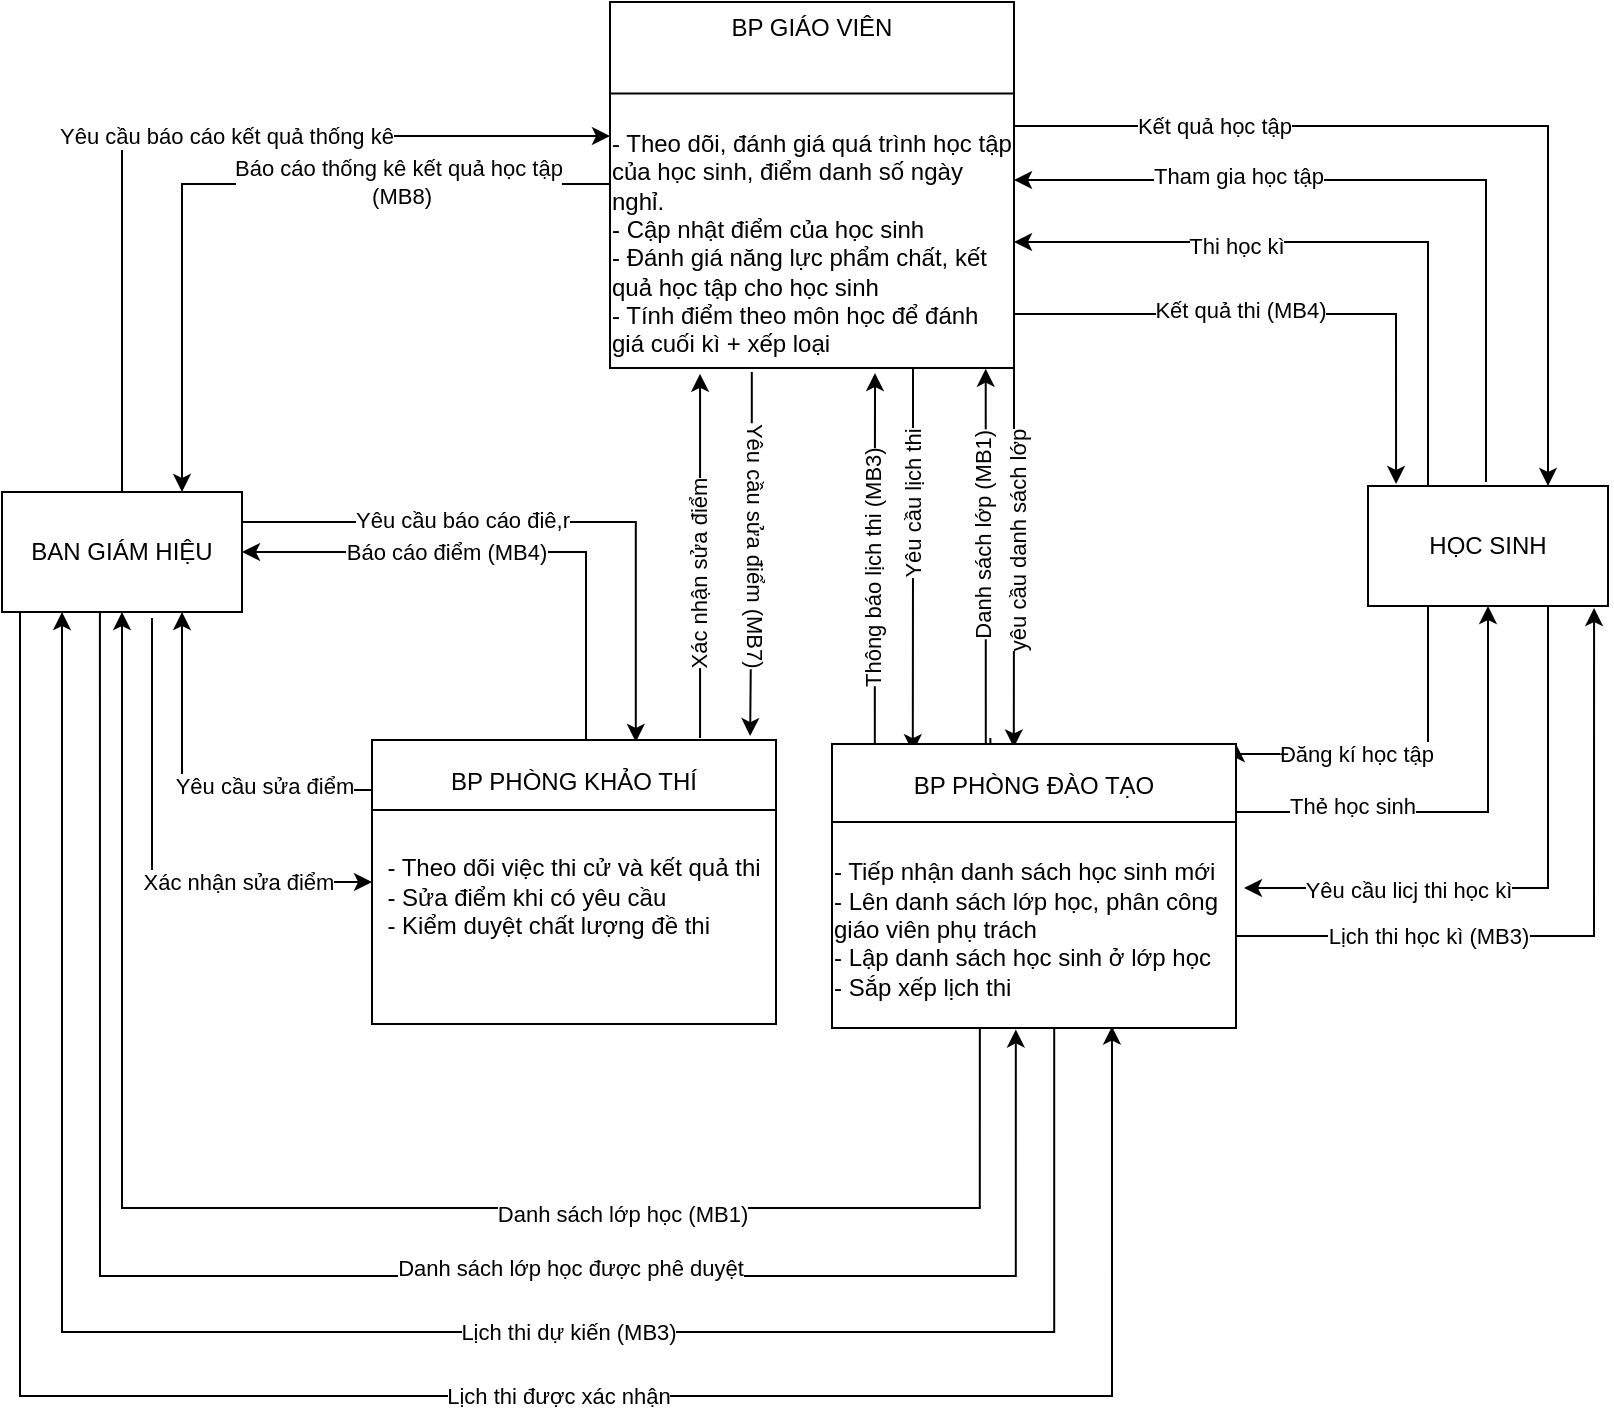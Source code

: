 <mxfile version="14.6.12" type="github">
  <diagram id="lnP5_x3WHc8F7bBJ7GBY" name="Page-1">
    <mxGraphModel dx="1139" dy="634" grid="0" gridSize="10" guides="1" tooltips="1" connect="1" arrows="1" fold="1" page="1" pageScale="1" pageWidth="850" pageHeight="1100" background="#ffffff" math="0" shadow="0">
      <root>
        <mxCell id="0" />
        <mxCell id="1" parent="0" />
        <mxCell id="ej8n5WV3FJ-Urs8y3LaV-1" style="edgeStyle=orthogonalEdgeStyle;rounded=0;orthogonalLoop=1;jettySize=auto;html=1;entryX=0.5;entryY=1;entryDx=0;entryDy=0;exitX=1;exitY=0.25;exitDx=0;exitDy=0;" parent="1" source="Q-wMo99p0fWlmq5nX4fM-3" target="ej8n5WV3FJ-Urs8y3LaV-25" edge="1">
          <mxGeometry relative="1" as="geometry">
            <mxPoint x="566.04" y="481.04" as="sourcePoint" />
            <Array as="points">
              <mxPoint x="652" y="483" />
              <mxPoint x="778" y="483" />
            </Array>
          </mxGeometry>
        </mxCell>
        <mxCell id="ej8n5WV3FJ-Urs8y3LaV-2" value="Thẻ học sinh" style="edgeLabel;html=1;align=center;verticalAlign=middle;resizable=0;points=[];" parent="ej8n5WV3FJ-Urs8y3LaV-1" vertex="1" connectable="0">
          <mxGeometry x="0.05" y="-1" relative="1" as="geometry">
            <mxPoint x="-62" y="-4" as="offset" />
          </mxGeometry>
        </mxCell>
        <mxCell id="ej8n5WV3FJ-Urs8y3LaV-3" style="edgeStyle=orthogonalEdgeStyle;rounded=0;orthogonalLoop=1;jettySize=auto;html=1;entryX=0.942;entryY=1.017;entryDx=0;entryDy=0;exitX=1;exitY=0.75;exitDx=0;exitDy=0;entryPerimeter=0;" parent="1" source="Q-wMo99p0fWlmq5nX4fM-3" target="ej8n5WV3FJ-Urs8y3LaV-25" edge="1">
          <mxGeometry relative="1" as="geometry">
            <Array as="points">
              <mxPoint x="831" y="545" />
            </Array>
            <mxPoint x="551.04" y="485.04" as="sourcePoint" />
          </mxGeometry>
        </mxCell>
        <mxCell id="ej8n5WV3FJ-Urs8y3LaV-4" value="Lịch thi học kì (MB3)" style="edgeLabel;html=1;align=center;verticalAlign=middle;resizable=0;points=[];" parent="ej8n5WV3FJ-Urs8y3LaV-3" vertex="1" connectable="0">
          <mxGeometry x="-0.137" y="-2" relative="1" as="geometry">
            <mxPoint x="-46" y="-2" as="offset" />
          </mxGeometry>
        </mxCell>
        <mxCell id="ej8n5WV3FJ-Urs8y3LaV-5" style="edgeStyle=orthogonalEdgeStyle;rounded=0;orthogonalLoop=1;jettySize=auto;html=1;entryX=0.75;entryY=0;entryDx=0;entryDy=0;" parent="1" source="Q-wMo99p0fWlmq5nX4fM-2" target="ej8n5WV3FJ-Urs8y3LaV-25" edge="1">
          <mxGeometry relative="1" as="geometry">
            <Array as="points">
              <mxPoint x="395" y="140" />
              <mxPoint x="808" y="140" />
            </Array>
            <mxPoint x="401" y="221" as="sourcePoint" />
          </mxGeometry>
        </mxCell>
        <mxCell id="ej8n5WV3FJ-Urs8y3LaV-6" value="Kết quả học tập" style="edgeLabel;html=1;align=center;verticalAlign=middle;resizable=0;points=[];" parent="ej8n5WV3FJ-Urs8y3LaV-5" vertex="1" connectable="0">
          <mxGeometry x="-0.089" y="-1" relative="1" as="geometry">
            <mxPoint x="-104" y="-1" as="offset" />
          </mxGeometry>
        </mxCell>
        <mxCell id="ej8n5WV3FJ-Urs8y3LaV-7" style="edgeStyle=orthogonalEdgeStyle;rounded=0;orthogonalLoop=1;jettySize=auto;html=1;entryX=0.75;entryY=0;entryDx=0;entryDy=0;labelPosition=center;verticalLabelPosition=middle;align=center;verticalAlign=middle;exitX=0;exitY=0;exitDx=0;exitDy=0;" parent="1" target="ej8n5WV3FJ-Urs8y3LaV-22" edge="1">
          <mxGeometry relative="1" as="geometry">
            <Array as="points">
              <mxPoint x="353" y="169" />
              <mxPoint x="125" y="169" />
            </Array>
            <mxPoint x="352.574" y="222.716" as="sourcePoint" />
          </mxGeometry>
        </mxCell>
        <mxCell id="ej8n5WV3FJ-Urs8y3LaV-8" value="&lt;div align=&quot;right&quot;&gt;Báo cáo thống kê kết quả học tập&lt;br&gt;&lt;/div&gt;&amp;nbsp;(MB8)" style="edgeLabel;html=1;align=center;verticalAlign=middle;resizable=0;points=[];" parent="ej8n5WV3FJ-Urs8y3LaV-7" vertex="1" connectable="0">
          <mxGeometry x="0.248" relative="1" as="geometry">
            <mxPoint x="97.68" y="-1" as="offset" />
          </mxGeometry>
        </mxCell>
        <mxCell id="ej8n5WV3FJ-Urs8y3LaV-9" style="edgeStyle=orthogonalEdgeStyle;rounded=0;orthogonalLoop=1;jettySize=auto;html=1;entryX=0.75;entryY=1;entryDx=0;entryDy=0;align=right;" parent="1" source="Q-wMo99p0fWlmq5nX4fM-6" target="ej8n5WV3FJ-Urs8y3LaV-22" edge="1">
          <mxGeometry relative="1" as="geometry">
            <Array as="points">
              <mxPoint x="125" y="472" />
            </Array>
            <mxPoint x="223.574" y="464.284" as="sourcePoint" />
          </mxGeometry>
        </mxCell>
        <mxCell id="ej8n5WV3FJ-Urs8y3LaV-10" value="Yêu cầu sửa điểm" style="edgeLabel;html=1;align=center;verticalAlign=middle;resizable=0;points=[];" parent="ej8n5WV3FJ-Urs8y3LaV-9" vertex="1" connectable="0">
          <mxGeometry x="0.17" y="-2" relative="1" as="geometry">
            <mxPoint x="39" y="10" as="offset" />
          </mxGeometry>
        </mxCell>
        <mxCell id="ej8n5WV3FJ-Urs8y3LaV-11" style="edgeStyle=orthogonalEdgeStyle;rounded=0;orthogonalLoop=1;jettySize=auto;html=1;entryX=0.5;entryY=1;entryDx=0;entryDy=0;align=right;exitX=0.366;exitY=1;exitDx=0;exitDy=0;exitPerimeter=0;" parent="1" source="Q-wMo99p0fWlmq5nX4fM-3" target="ej8n5WV3FJ-Urs8y3LaV-22" edge="1">
          <mxGeometry relative="1" as="geometry">
            <Array as="points">
              <mxPoint x="524" y="681" />
              <mxPoint x="95" y="681" />
            </Array>
            <mxPoint x="467" y="489" as="sourcePoint" />
            <mxPoint x="213" y="775" as="targetPoint" />
          </mxGeometry>
        </mxCell>
        <mxCell id="ej8n5WV3FJ-Urs8y3LaV-12" value="Danh sách lớp học (MB1)" style="edgeLabel;html=1;align=center;verticalAlign=middle;resizable=0;points=[];" parent="ej8n5WV3FJ-Urs8y3LaV-11" vertex="1" connectable="0">
          <mxGeometry x="-0.067" relative="1" as="geometry">
            <mxPoint x="112" y="3" as="offset" />
          </mxGeometry>
        </mxCell>
        <mxCell id="ej8n5WV3FJ-Urs8y3LaV-13" style="edgeStyle=orthogonalEdgeStyle;rounded=0;orthogonalLoop=1;jettySize=auto;html=1;entryX=0.25;entryY=1;entryDx=0;entryDy=0;align=right;exitX=0.55;exitY=1;exitDx=0;exitDy=0;exitPerimeter=0;" parent="1" source="Q-wMo99p0fWlmq5nX4fM-3" target="ej8n5WV3FJ-Urs8y3LaV-22" edge="1">
          <mxGeometry relative="1" as="geometry">
            <Array as="points">
              <mxPoint x="561" y="743" />
              <mxPoint x="65" y="743" />
            </Array>
            <mxPoint x="519" y="483.04" as="sourcePoint" />
            <mxPoint x="273" y="775" as="targetPoint" />
          </mxGeometry>
        </mxCell>
        <mxCell id="ej8n5WV3FJ-Urs8y3LaV-14" value="Lịch thi dự kiến (MB3)" style="edgeLabel;html=1;align=center;verticalAlign=middle;resizable=0;points=[];" parent="ej8n5WV3FJ-Urs8y3LaV-13" vertex="1" connectable="0">
          <mxGeometry x="0.111" y="-2" relative="1" as="geometry">
            <mxPoint x="165" y="2" as="offset" />
          </mxGeometry>
        </mxCell>
        <mxCell id="ej8n5WV3FJ-Urs8y3LaV-16" style="edgeStyle=orthogonalEdgeStyle;orthogonalLoop=1;jettySize=auto;html=1;exitX=0.625;exitY=1.05;exitDx=0;exitDy=0;rounded=0;fontStyle=0;entryX=0;entryY=0.5;entryDx=0;entryDy=0;exitPerimeter=0;" parent="1" source="ej8n5WV3FJ-Urs8y3LaV-22" target="Q-wMo99p0fWlmq5nX4fM-6" edge="1">
          <mxGeometry relative="1" as="geometry">
            <mxPoint x="266" y="476" as="targetPoint" />
            <Array as="points">
              <mxPoint x="110" y="518" />
            </Array>
          </mxGeometry>
        </mxCell>
        <mxCell id="ej8n5WV3FJ-Urs8y3LaV-17" value="Xác nhận sửa điểm" style="edgeLabel;html=1;align=center;verticalAlign=middle;resizable=0;points=[];" parent="ej8n5WV3FJ-Urs8y3LaV-16" vertex="1" connectable="0">
          <mxGeometry x="-0.134" y="4" relative="1" as="geometry">
            <mxPoint x="39" y="27" as="offset" />
          </mxGeometry>
        </mxCell>
        <mxCell id="ej8n5WV3FJ-Urs8y3LaV-18" style="edgeStyle=orthogonalEdgeStyle;rounded=0;orthogonalLoop=1;jettySize=auto;html=1;align=right;entryX=0.455;entryY=1.005;entryDx=0;entryDy=0;entryPerimeter=0;exitX=0.408;exitY=0.983;exitDx=0;exitDy=0;exitPerimeter=0;" parent="1" source="ej8n5WV3FJ-Urs8y3LaV-22" target="Q-wMo99p0fWlmq5nX4fM-3" edge="1">
          <mxGeometry relative="1" as="geometry">
            <Array as="points">
              <mxPoint x="84" y="715" />
              <mxPoint x="542" y="715" />
            </Array>
            <mxPoint x="503.04" y="479.04" as="targetPoint" />
            <mxPoint x="87" y="435" as="sourcePoint" />
          </mxGeometry>
        </mxCell>
        <mxCell id="ej8n5WV3FJ-Urs8y3LaV-19" value="Danh sách lớp học được phê duyệt" style="edgeLabel;html=1;align=center;verticalAlign=middle;resizable=0;points=[];" parent="ej8n5WV3FJ-Urs8y3LaV-18" vertex="1" connectable="0">
          <mxGeometry x="-0.075" y="2" relative="1" as="geometry">
            <mxPoint x="145" y="-2" as="offset" />
          </mxGeometry>
        </mxCell>
        <mxCell id="ej8n5WV3FJ-Urs8y3LaV-20" style="edgeStyle=orthogonalEdgeStyle;rounded=0;orthogonalLoop=1;jettySize=auto;html=1;exitX=0.075;exitY=1;exitDx=0;exitDy=0;align=right;entryX=0.693;entryY=0.995;entryDx=0;entryDy=0;entryPerimeter=0;exitPerimeter=0;" parent="1" source="ej8n5WV3FJ-Urs8y3LaV-22" target="Q-wMo99p0fWlmq5nX4fM-3" edge="1">
          <mxGeometry relative="1" as="geometry">
            <Array as="points">
              <mxPoint x="44" y="775" />
              <mxPoint x="590" y="775" />
            </Array>
            <mxPoint x="542.04" y="487.04" as="targetPoint" />
            <mxPoint x="303" y="775" as="sourcePoint" />
          </mxGeometry>
        </mxCell>
        <mxCell id="ej8n5WV3FJ-Urs8y3LaV-21" value="Lịch thi được xác nhận" style="edgeLabel;html=1;align=center;verticalAlign=middle;resizable=0;points=[];" parent="ej8n5WV3FJ-Urs8y3LaV-20" vertex="1" connectable="0">
          <mxGeometry x="-0.079" relative="1" as="geometry">
            <mxPoint x="144" as="offset" />
          </mxGeometry>
        </mxCell>
        <mxCell id="JC4yTgZBuulJajV7WOS_-1" style="edgeStyle=orthogonalEdgeStyle;rounded=0;orthogonalLoop=1;jettySize=auto;html=1;exitX=0.5;exitY=0;exitDx=0;exitDy=0;" parent="1" source="ej8n5WV3FJ-Urs8y3LaV-22" target="Q-wMo99p0fWlmq5nX4fM-2" edge="1">
          <mxGeometry relative="1" as="geometry">
            <Array as="points">
              <mxPoint x="95" y="145" />
              <mxPoint x="374" y="145" />
            </Array>
            <mxPoint x="374" y="215" as="targetPoint" />
          </mxGeometry>
        </mxCell>
        <mxCell id="JC4yTgZBuulJajV7WOS_-3" value="Yêu cầu báo cáo kết quả thống kê" style="edgeLabel;html=1;align=center;verticalAlign=middle;resizable=0;points=[];" parent="JC4yTgZBuulJajV7WOS_-1" vertex="1" connectable="0">
          <mxGeometry x="0.087" relative="1" as="geometry">
            <mxPoint as="offset" />
          </mxGeometry>
        </mxCell>
        <mxCell id="JC4yTgZBuulJajV7WOS_-14" style="edgeStyle=orthogonalEdgeStyle;rounded=0;orthogonalLoop=1;jettySize=auto;html=1;exitX=1;exitY=0.25;exitDx=0;exitDy=0;entryX=0.653;entryY=0.007;entryDx=0;entryDy=0;entryPerimeter=0;" parent="1" source="ej8n5WV3FJ-Urs8y3LaV-22" target="Q-wMo99p0fWlmq5nX4fM-6" edge="1">
          <mxGeometry relative="1" as="geometry">
            <Array as="points">
              <mxPoint x="352" y="338" />
            </Array>
            <mxPoint x="208.4" y="451.2" as="targetPoint" />
          </mxGeometry>
        </mxCell>
        <mxCell id="JC4yTgZBuulJajV7WOS_-15" value="Yêu cầu báo cáo điê,r" style="edgeLabel;html=1;align=center;verticalAlign=middle;resizable=0;points=[];" parent="JC4yTgZBuulJajV7WOS_-14" vertex="1" connectable="0">
          <mxGeometry x="0.287" relative="1" as="geometry">
            <mxPoint x="-87" y="-2" as="offset" />
          </mxGeometry>
        </mxCell>
        <mxCell id="ej8n5WV3FJ-Urs8y3LaV-22" value="BAN GIÁM HIỆU" style="rounded=0;whiteSpace=wrap;html=1;" parent="1" vertex="1">
          <mxGeometry x="35" y="323" width="120" height="60" as="geometry" />
        </mxCell>
        <mxCell id="ej8n5WV3FJ-Urs8y3LaV-23" style="edgeStyle=orthogonalEdgeStyle;rounded=0;orthogonalLoop=1;jettySize=auto;html=1;exitX=0.25;exitY=1;exitDx=0;exitDy=0;entryX=1;entryY=0;entryDx=0;entryDy=0;" parent="1" source="ej8n5WV3FJ-Urs8y3LaV-25" target="Q-wMo99p0fWlmq5nX4fM-3" edge="1">
          <mxGeometry relative="1" as="geometry">
            <Array as="points">
              <mxPoint x="748" y="454" />
              <mxPoint x="652" y="454" />
            </Array>
            <mxPoint x="576.426" y="472.284" as="targetPoint" />
          </mxGeometry>
        </mxCell>
        <mxCell id="ej8n5WV3FJ-Urs8y3LaV-24" value="Đăng kí học tập" style="edgeLabel;html=1;align=center;verticalAlign=middle;resizable=0;points=[];" parent="ej8n5WV3FJ-Urs8y3LaV-23" vertex="1" connectable="0">
          <mxGeometry x="-0.073" y="2" relative="1" as="geometry">
            <mxPoint x="-29" y="-2" as="offset" />
          </mxGeometry>
        </mxCell>
        <mxCell id="ej8n5WV3FJ-Urs8y3LaV-46" style="edgeStyle=orthogonalEdgeStyle;rounded=0;orthogonalLoop=1;jettySize=auto;html=1;exitX=0.25;exitY=0;exitDx=0;exitDy=0;" parent="1" source="ej8n5WV3FJ-Urs8y3LaV-25" target="Q-wMo99p0fWlmq5nX4fM-2" edge="1">
          <mxGeometry relative="1" as="geometry">
            <Array as="points">
              <mxPoint x="748" y="198" />
              <mxPoint x="451" y="198" />
            </Array>
            <mxPoint x="451.04" y="234.04" as="targetPoint" />
          </mxGeometry>
        </mxCell>
        <mxCell id="ej8n5WV3FJ-Urs8y3LaV-47" value="Thi học kì" style="edgeLabel;html=1;align=center;verticalAlign=middle;resizable=0;points=[];" parent="ej8n5WV3FJ-Urs8y3LaV-46" vertex="1" connectable="0">
          <mxGeometry x="0.328" y="2" relative="1" as="geometry">
            <mxPoint as="offset" />
          </mxGeometry>
        </mxCell>
        <mxCell id="JC4yTgZBuulJajV7WOS_-16" style="edgeStyle=orthogonalEdgeStyle;rounded=0;orthogonalLoop=1;jettySize=auto;html=1;exitX=0.75;exitY=1;exitDx=0;exitDy=0;" parent="1" source="ej8n5WV3FJ-Urs8y3LaV-25" edge="1">
          <mxGeometry relative="1" as="geometry">
            <Array as="points">
              <mxPoint x="808" y="521" />
              <mxPoint x="656" y="521" />
            </Array>
            <mxPoint x="656" y="521" as="targetPoint" />
          </mxGeometry>
        </mxCell>
        <mxCell id="JC4yTgZBuulJajV7WOS_-17" value="Yêu cầu licj thi học kì" style="edgeLabel;html=1;align=center;verticalAlign=middle;resizable=0;points=[];" parent="JC4yTgZBuulJajV7WOS_-16" vertex="1" connectable="0">
          <mxGeometry x="0.228" y="-2" relative="1" as="geometry">
            <mxPoint x="-31" y="3" as="offset" />
          </mxGeometry>
        </mxCell>
        <mxCell id="JC4yTgZBuulJajV7WOS_-19" style="edgeStyle=orthogonalEdgeStyle;rounded=0;orthogonalLoop=1;jettySize=auto;html=1;startArrow=none;" parent="1" target="Q-wMo99p0fWlmq5nX4fM-2" edge="1">
          <mxGeometry relative="1" as="geometry">
            <mxPoint x="777" y="318" as="sourcePoint" />
            <Array as="points">
              <mxPoint x="777" y="167" />
              <mxPoint x="420" y="167" />
            </Array>
            <mxPoint x="420.44" y="214.2" as="targetPoint" />
          </mxGeometry>
        </mxCell>
        <mxCell id="JC4yTgZBuulJajV7WOS_-26" value="Tham gia học tập" style="edgeLabel;html=1;align=center;verticalAlign=middle;resizable=0;points=[];" parent="JC4yTgZBuulJajV7WOS_-19" vertex="1" connectable="0">
          <mxGeometry x="0.092" y="1" relative="1" as="geometry">
            <mxPoint x="-64" y="-3" as="offset" />
          </mxGeometry>
        </mxCell>
        <mxCell id="ej8n5WV3FJ-Urs8y3LaV-25" value="HỌC SINH" style="rounded=0;whiteSpace=wrap;html=1;" parent="1" vertex="1">
          <mxGeometry x="718" y="320" width="120" height="60" as="geometry" />
        </mxCell>
        <mxCell id="ej8n5WV3FJ-Urs8y3LaV-48" style="edgeStyle=orthogonalEdgeStyle;rounded=0;orthogonalLoop=1;jettySize=auto;html=1;exitX=1;exitY=0.25;exitDx=0;exitDy=0;entryX=0.117;entryY=-0.017;entryDx=0;entryDy=0;entryPerimeter=0;" parent="1" source="Q-wMo99p0fWlmq5nX4fM-2" target="ej8n5WV3FJ-Urs8y3LaV-25" edge="1">
          <mxGeometry relative="1" as="geometry">
            <Array as="points">
              <mxPoint x="541" y="234" />
              <mxPoint x="732" y="234" />
            </Array>
            <mxPoint x="455" y="251" as="sourcePoint" />
          </mxGeometry>
        </mxCell>
        <mxCell id="ej8n5WV3FJ-Urs8y3LaV-49" value="Kết quả thi (MB4)" style="edgeLabel;html=1;align=center;verticalAlign=middle;resizable=0;points=[];" parent="ej8n5WV3FJ-Urs8y3LaV-48" vertex="1" connectable="0">
          <mxGeometry x="-0.399" relative="1" as="geometry">
            <mxPoint x="107" y="-2" as="offset" />
          </mxGeometry>
        </mxCell>
        <mxCell id="ej8n5WV3FJ-Urs8y3LaV-56" style="edgeStyle=orthogonalEdgeStyle;rounded=0;orthogonalLoop=1;jettySize=auto;html=1;exitX=0.351;exitY=1.011;exitDx=0;exitDy=0;entryX=0.936;entryY=-0.014;entryDx=0;entryDy=0;entryPerimeter=0;exitPerimeter=0;" parent="1" source="Q-wMo99p0fWlmq5nX4fM-2" target="Q-wMo99p0fWlmq5nX4fM-6" edge="1">
          <mxGeometry relative="1" as="geometry">
            <Array as="points" />
            <mxPoint x="311" y="311" as="sourcePoint" />
            <mxPoint x="390" y="478" as="targetPoint" />
          </mxGeometry>
        </mxCell>
        <mxCell id="ej8n5WV3FJ-Urs8y3LaV-57" value="Yêu cầu sửa điểm (MB7)" style="edgeLabel;html=1;align=center;verticalAlign=middle;resizable=0;points=[];rotation=90;" parent="ej8n5WV3FJ-Urs8y3LaV-56" vertex="1" connectable="0">
          <mxGeometry x="0.278" y="-4" relative="1" as="geometry">
            <mxPoint x="6" y="-30" as="offset" />
          </mxGeometry>
        </mxCell>
        <mxCell id="ej8n5WV3FJ-Urs8y3LaV-59" style="edgeStyle=orthogonalEdgeStyle;rounded=0;orthogonalLoop=1;jettySize=auto;html=1;exitX=0.5;exitY=0;exitDx=0;exitDy=0;entryX=1;entryY=0.5;entryDx=0;entryDy=0;" parent="1" source="Q-wMo99p0fWlmq5nX4fM-6" target="ej8n5WV3FJ-Urs8y3LaV-22" edge="1">
          <mxGeometry relative="1" as="geometry">
            <Array as="points">
              <mxPoint x="327" y="447" />
              <mxPoint x="327" y="353" />
            </Array>
            <mxPoint x="223.574" y="464.284" as="sourcePoint" />
          </mxGeometry>
        </mxCell>
        <mxCell id="ej8n5WV3FJ-Urs8y3LaV-60" value="Báo cáo điểm (MB4)" style="edgeLabel;html=1;align=center;verticalAlign=middle;resizable=0;points=[];" parent="ej8n5WV3FJ-Urs8y3LaV-59" vertex="1" connectable="0">
          <mxGeometry x="-0.086" y="2" relative="1" as="geometry">
            <mxPoint x="-46" y="-2" as="offset" />
          </mxGeometry>
        </mxCell>
        <mxCell id="JC4yTgZBuulJajV7WOS_-12" style="edgeStyle=orthogonalEdgeStyle;rounded=0;orthogonalLoop=1;jettySize=auto;html=1;exitX=0.812;exitY=-0.007;exitDx=0;exitDy=0;exitPerimeter=0;entryX=0.223;entryY=1.016;entryDx=0;entryDy=0;entryPerimeter=0;" parent="1" source="Q-wMo99p0fWlmq5nX4fM-6" target="Q-wMo99p0fWlmq5nX4fM-2" edge="1">
          <mxGeometry relative="1" as="geometry">
            <Array as="points" />
            <mxPoint x="357" y="518" as="sourcePoint" />
            <mxPoint x="384" y="300" as="targetPoint" />
          </mxGeometry>
        </mxCell>
        <mxCell id="JC4yTgZBuulJajV7WOS_-13" value="Xác nhận sửa điểm" style="edgeLabel;html=1;align=center;verticalAlign=middle;resizable=0;points=[];rotation=-90;" parent="JC4yTgZBuulJajV7WOS_-12" vertex="1" connectable="0">
          <mxGeometry x="-0.097" y="1" relative="1" as="geometry">
            <mxPoint as="offset" />
          </mxGeometry>
        </mxCell>
        <mxCell id="Q-wMo99p0fWlmq5nX4fM-15" style="edgeStyle=orthogonalEdgeStyle;rounded=0;orthogonalLoop=1;jettySize=auto;html=1;exitX=0.75;exitY=1;exitDx=0;exitDy=0;entryX=0.2;entryY=0.029;entryDx=0;entryDy=0;entryPerimeter=0;" edge="1" parent="1" source="Q-wMo99p0fWlmq5nX4fM-2" target="Q-wMo99p0fWlmq5nX4fM-3">
          <mxGeometry relative="1" as="geometry" />
        </mxCell>
        <mxCell id="Q-wMo99p0fWlmq5nX4fM-18" value="Yêu cầu lịch thi" style="edgeLabel;html=1;align=center;verticalAlign=middle;resizable=0;points=[];rotation=-90;" vertex="1" connectable="0" parent="Q-wMo99p0fWlmq5nX4fM-15">
          <mxGeometry x="-0.275" relative="1" as="geometry">
            <mxPoint y="-1" as="offset" />
          </mxGeometry>
        </mxCell>
        <mxCell id="Q-wMo99p0fWlmq5nX4fM-16" style="edgeStyle=orthogonalEdgeStyle;rounded=0;orthogonalLoop=1;jettySize=auto;html=1;exitX=1;exitY=1;exitDx=0;exitDy=0;entryX=0.45;entryY=0.012;entryDx=0;entryDy=0;entryPerimeter=0;" edge="1" parent="1" source="Q-wMo99p0fWlmq5nX4fM-2" target="Q-wMo99p0fWlmq5nX4fM-3">
          <mxGeometry relative="1" as="geometry" />
        </mxCell>
        <mxCell id="Q-wMo99p0fWlmq5nX4fM-17" value="yêu cầu danh sách lớp" style="edgeLabel;html=1;align=center;verticalAlign=middle;resizable=0;points=[];rotation=-90;" vertex="1" connectable="0" parent="Q-wMo99p0fWlmq5nX4fM-16">
          <mxGeometry x="-0.365" y="2" relative="1" as="geometry">
            <mxPoint y="26" as="offset" />
          </mxGeometry>
        </mxCell>
        <mxCell id="Q-wMo99p0fWlmq5nX4fM-2" value="&lt;div&gt;BP GIÁO VIÊN&lt;/div&gt;&lt;div&gt;&lt;br&gt;&lt;/div&gt;&lt;div&gt;&lt;br&gt;&lt;/div&gt;&lt;div&gt;&lt;br&gt;&lt;/div&gt;&lt;div align=&quot;left&quot;&gt;- Theo dõi, đánh giá quá trình học tập của học sinh, điểm danh số ngày nghỉ.&lt;br&gt;&lt;/div&gt;&lt;div align=&quot;left&quot;&gt;- Cập nhật điểm của học sinh&lt;/div&gt;&lt;div align=&quot;left&quot;&gt;- Đánh giá năng lực phẩm chất, kết quả học tập cho học sinh&lt;/div&gt;&lt;div align=&quot;left&quot;&gt;- Tính điểm theo môn học để đánh giá cuối kì + xếp loại&lt;br&gt;&lt;/div&gt;" style="rounded=0;whiteSpace=wrap;html=1;" vertex="1" parent="1">
          <mxGeometry x="339" y="78" width="202" height="183" as="geometry" />
        </mxCell>
        <mxCell id="Q-wMo99p0fWlmq5nX4fM-11" style="edgeStyle=orthogonalEdgeStyle;rounded=0;orthogonalLoop=1;jettySize=auto;html=1;entryX=0.656;entryY=1.014;entryDx=0;entryDy=0;entryPerimeter=0;exitX=0.106;exitY=0.014;exitDx=0;exitDy=0;exitPerimeter=0;" edge="1" parent="1" source="Q-wMo99p0fWlmq5nX4fM-3" target="Q-wMo99p0fWlmq5nX4fM-2">
          <mxGeometry relative="1" as="geometry">
            <mxPoint x="472" y="439" as="sourcePoint" />
          </mxGeometry>
        </mxCell>
        <mxCell id="Q-wMo99p0fWlmq5nX4fM-12" value="&lt;div&gt;Thông báo lịch thi (MB3)&lt;/div&gt;" style="edgeLabel;html=1;align=center;verticalAlign=middle;resizable=0;points=[];rotation=-90;" vertex="1" connectable="0" parent="Q-wMo99p0fWlmq5nX4fM-11">
          <mxGeometry x="0.273" relative="1" as="geometry">
            <mxPoint x="-1" y="30" as="offset" />
          </mxGeometry>
        </mxCell>
        <mxCell id="Q-wMo99p0fWlmq5nX4fM-13" style="edgeStyle=orthogonalEdgeStyle;rounded=0;orthogonalLoop=1;jettySize=auto;html=1;exitX=0.392;exitY=-0.021;exitDx=0;exitDy=0;entryX=0.93;entryY=1.002;entryDx=0;entryDy=0;entryPerimeter=0;exitPerimeter=0;" edge="1" parent="1" source="Q-wMo99p0fWlmq5nX4fM-3" target="Q-wMo99p0fWlmq5nX4fM-2">
          <mxGeometry relative="1" as="geometry">
            <Array as="points">
              <mxPoint x="529" y="449" />
              <mxPoint x="527" y="449" />
            </Array>
          </mxGeometry>
        </mxCell>
        <mxCell id="Q-wMo99p0fWlmq5nX4fM-14" value="Danh sách lớp (MB1)" style="edgeLabel;html=1;align=center;verticalAlign=middle;resizable=0;points=[];rotation=-90;" vertex="1" connectable="0" parent="Q-wMo99p0fWlmq5nX4fM-13">
          <mxGeometry x="0.331" y="-4" relative="1" as="geometry">
            <mxPoint x="-6" y="19" as="offset" />
          </mxGeometry>
        </mxCell>
        <mxCell id="Q-wMo99p0fWlmq5nX4fM-3" value="&lt;div align=&quot;center&quot;&gt;BP PHÒNG ĐÀO TẠO&lt;/div&gt;&lt;div align=&quot;center&quot;&gt;&lt;br&gt;&lt;/div&gt;&lt;div align=&quot;center&quot;&gt;&lt;br&gt;&lt;/div&gt;&lt;div align=&quot;left&quot;&gt;- Tiếp nhận danh sách học sinh mới&lt;/div&gt;&lt;div align=&quot;left&quot;&gt;- Lên danh sách lớp học, phân công giáo viên phụ trách&lt;/div&gt;&lt;div align=&quot;left&quot;&gt;- Lập danh sách học sinh ở lớp học&lt;/div&gt;&lt;div align=&quot;left&quot;&gt;- Sắp xếp lịch thi&lt;br&gt;&lt;/div&gt;" style="rounded=0;whiteSpace=wrap;html=1;" vertex="1" parent="1">
          <mxGeometry x="450" y="449" width="202" height="142" as="geometry" />
        </mxCell>
        <mxCell id="Q-wMo99p0fWlmq5nX4fM-4" value="" style="endArrow=none;html=1;exitX=0;exitY=0.25;exitDx=0;exitDy=0;entryX=1;entryY=0.25;entryDx=0;entryDy=0;" edge="1" parent="1" source="Q-wMo99p0fWlmq5nX4fM-2" target="Q-wMo99p0fWlmq5nX4fM-2">
          <mxGeometry width="50" height="50" relative="1" as="geometry">
            <mxPoint x="396" y="333" as="sourcePoint" />
            <mxPoint x="446" y="283" as="targetPoint" />
          </mxGeometry>
        </mxCell>
        <mxCell id="Q-wMo99p0fWlmq5nX4fM-5" value="" style="endArrow=none;html=1;exitX=0;exitY=0.25;exitDx=0;exitDy=0;entryX=1;entryY=0.25;entryDx=0;entryDy=0;" edge="1" parent="1">
          <mxGeometry width="50" height="50" relative="1" as="geometry">
            <mxPoint x="450" y="488" as="sourcePoint" />
            <mxPoint x="652" y="488" as="targetPoint" />
          </mxGeometry>
        </mxCell>
        <mxCell id="Q-wMo99p0fWlmq5nX4fM-6" value="&lt;div align=&quot;center&quot;&gt;BP PHÒNG KHẢO THÍ&lt;/div&gt;&lt;div align=&quot;center&quot;&gt;&lt;br&gt;&lt;/div&gt;&lt;div align=&quot;center&quot;&gt;&lt;br&gt;&lt;/div&gt;&lt;div align=&quot;left&quot;&gt;- Theo dõi việc thi cử và kết quả thi&lt;/div&gt;&lt;div align=&quot;left&quot;&gt;- Sửa điểm khi có yêu cầu&lt;/div&gt;&lt;div align=&quot;left&quot;&gt;- Kiểm duyệt chất lượng đề thi&lt;/div&gt;&lt;div align=&quot;left&quot;&gt;&lt;br&gt;&lt;/div&gt;&lt;div align=&quot;left&quot;&gt;&lt;br&gt;&lt;/div&gt;" style="rounded=0;whiteSpace=wrap;html=1;" vertex="1" parent="1">
          <mxGeometry x="220" y="447" width="202" height="142" as="geometry" />
        </mxCell>
        <mxCell id="Q-wMo99p0fWlmq5nX4fM-7" value="" style="endArrow=none;html=1;exitX=0;exitY=0.25;exitDx=0;exitDy=0;entryX=1;entryY=0.25;entryDx=0;entryDy=0;" edge="1" parent="1">
          <mxGeometry width="50" height="50" relative="1" as="geometry">
            <mxPoint x="220" y="482" as="sourcePoint" />
            <mxPoint x="422" y="482" as="targetPoint" />
          </mxGeometry>
        </mxCell>
      </root>
    </mxGraphModel>
  </diagram>
</mxfile>
